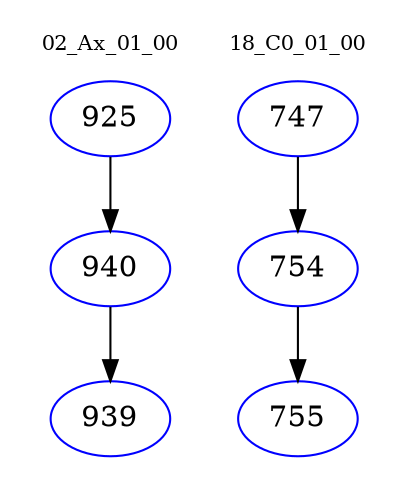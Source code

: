 digraph{
subgraph cluster_0 {
color = white
label = "02_Ax_01_00";
fontsize=10;
T0_925 [label="925", color="blue"]
T0_925 -> T0_940 [color="black"]
T0_940 [label="940", color="blue"]
T0_940 -> T0_939 [color="black"]
T0_939 [label="939", color="blue"]
}
subgraph cluster_1 {
color = white
label = "18_C0_01_00";
fontsize=10;
T1_747 [label="747", color="blue"]
T1_747 -> T1_754 [color="black"]
T1_754 [label="754", color="blue"]
T1_754 -> T1_755 [color="black"]
T1_755 [label="755", color="blue"]
}
}
